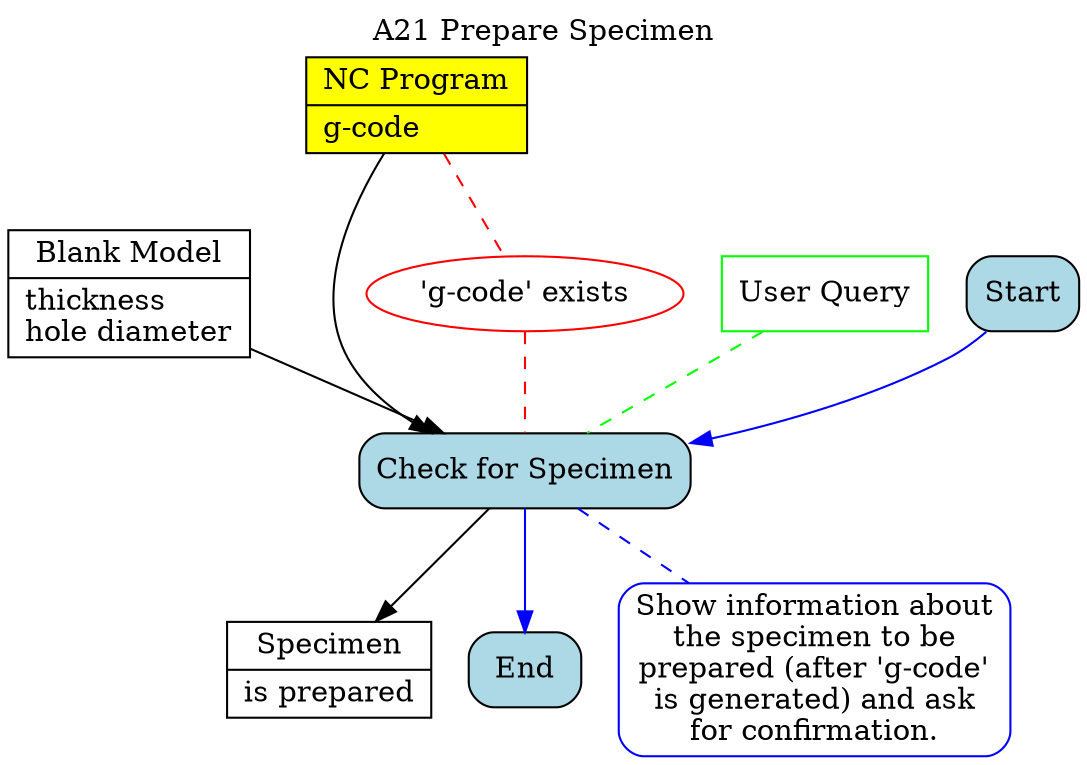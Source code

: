 digraph behaviourmodel {

# activity title
labelloc="t"
label="A21 Prepare Specimen"

# inputs and outputs
node [shape=record, style=filled, fillcolor=white, color=black]
blank [label="{Blank Model|thickness\lhole diameter\l}"];
spec [label="{Specimen|is prepared\l}"];
prog [label="{NC Program|g-code\l}", fillcolor=yellow];


# mechanisms
node [shape=box, style=filled, fillcolor=white, color=green]
m1 [label="User Query"]

# tasks definition
node [shape=box, style="filled, rounded", fillcolor=lightblue, color=black]
Start
t1 [label="Check for Specimen"]
End

# rules
node [shape=box, style="filled, rounded", fillcolor=white, color=blue]
r1 [label="Show information about\nthe specimen to be\nprepared (after 'g-code'\nis generated) and ask\nfor confirmation."]

# attaching rules
edge [dir=none, color=blue, style=dashed]
t1 -> r1

# task sequence
edge [dir=forward, color=blue, fontcolor=blue, style=solid]
Start -> t1 -> End

# attaching mechanisms
edge [dir=none, color=green, style=dashed]
m1 -> t1

# attaching inputs and outputs
edge [dir=forward, color=black, fontcolor=black, style=solid]
{blank, prog} -> t1
t1 -> spec

# constraints
node [shape=ellipse, style=filled, fillcolor=white, color=red]
c1 [label="'g-code' exists"]

# attaching constraints
edge [dir=none, color=red, style=dashed]
prog -> c1 -> t1

}

